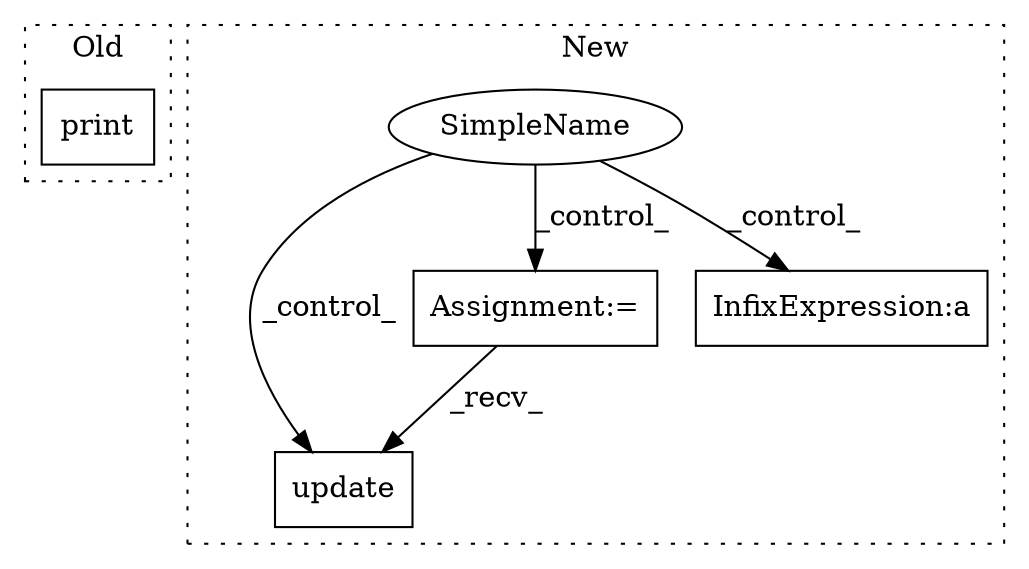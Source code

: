 digraph G {
subgraph cluster0 {
1 [label="print" a="32" s="5487,5716" l="6,1" shape="box"];
label = "Old";
style="dotted";
}
subgraph cluster1 {
2 [label="update" a="32" s="5926,5948" l="7,1" shape="box"];
3 [label="Assignment:=" a="7" s="4314" l="4" shape="box"];
4 [label="SimpleName" a="42" s="" l="" shape="ellipse"];
5 [label="InfixExpression:a" a="27" s="5878" l="3" shape="box"];
label = "New";
style="dotted";
}
3 -> 2 [label="_recv_"];
4 -> 2 [label="_control_"];
4 -> 3 [label="_control_"];
4 -> 5 [label="_control_"];
}
